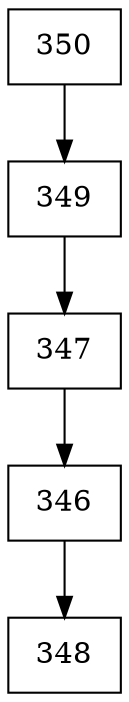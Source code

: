 digraph G {
  node [shape=record];
  node0 [label="{350}"];
  node0 -> node1;
  node1 [label="{349}"];
  node1 -> node2;
  node2 [label="{347}"];
  node2 -> node3;
  node3 [label="{346}"];
  node3 -> node4;
  node4 [label="{348}"];
}
